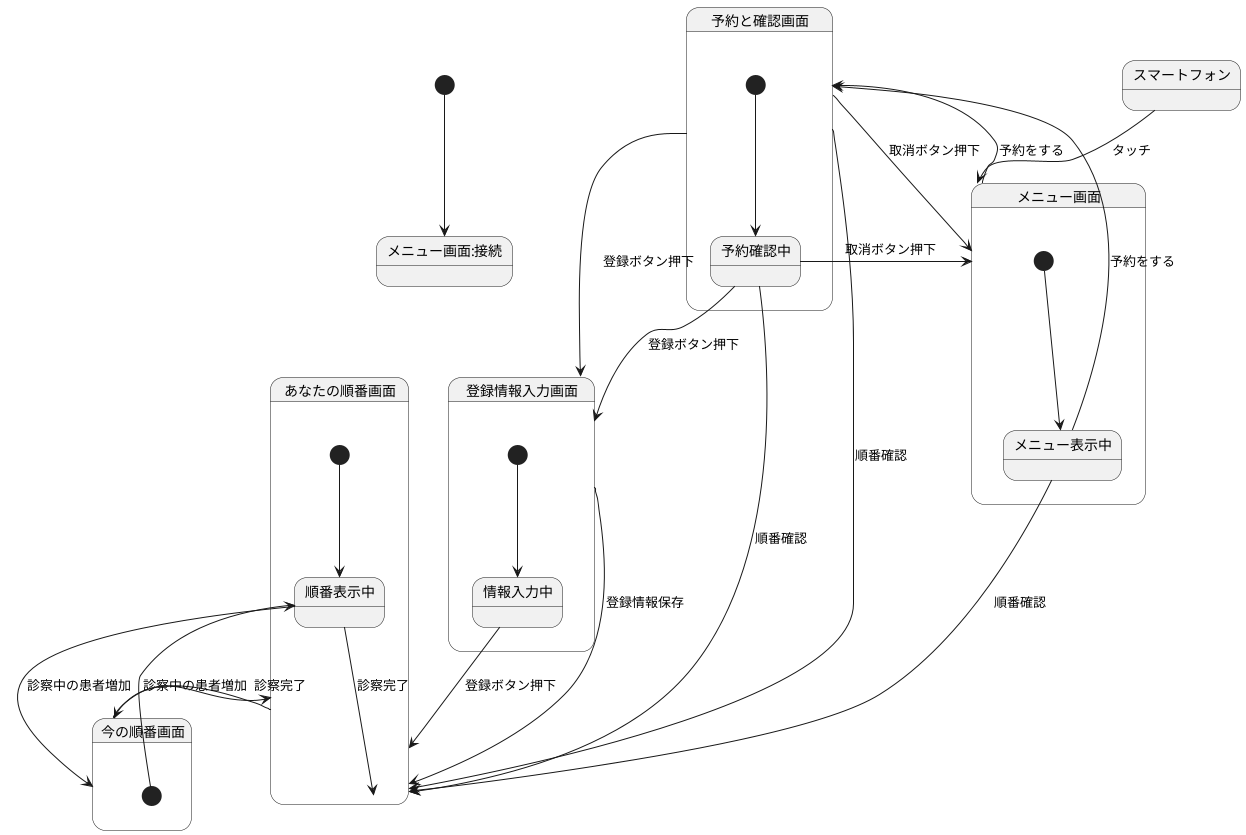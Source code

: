 @startuml 演習6-3 ユースケース図

[*] --> メニュー画面:接続
メニュー画面 --> 予約と確認画面 : 予約をする
予約と確認画面 --> 登録情報入力画面 : 登録ボタン押下
登録情報入力画面 --> あなたの順番画面 : 登録情報保存
予約と確認画面 --> あなたの順番画面 : 順番確認
予約と確認画面 --> メニュー画面 : 取消ボタン押下
あなたの順番画面 --> 今の順番画面 : 診察中の患者増加
今の順番画面 --> あなたの順番画面 : 診察完了

state メニュー画面 {
  [*] --> メニュー表示中
  メニュー表示中 --> 予約と確認画面 : 予約をする
  メニュー表示中 --> あなたの順番画面 : 順番確認
}

state 予約と確認画面 {
  [*] --> 予約確認中
  予約確認中 --> 登録情報入力画面 : 登録ボタン押下
  予約確認中 --> あなたの順番画面 : 順番確認
  予約確認中 --> メニュー画面 : 取消ボタン押下
}

state 登録情報入力画面 {
  [*] --> 情報入力中
  情報入力中 --> あなたの順番画面 : 登録ボタン押下
}

state あなたの順番画面 {
  [*] --> 順番表示中
  順番表示中 --> 今の順番画面 : 診察中の患者増加
}

state 今の順番画面 {
  [*] --> 順番表示中
  順番表示中 --> あなたの順番画面 : 診察完了
}

スマートフォン --> メニュー画面 : タッチ

@enduml